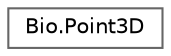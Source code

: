 digraph "Graphical Class Hierarchy"
{
 // LATEX_PDF_SIZE
  bgcolor="transparent";
  edge [fontname=Helvetica,fontsize=10,labelfontname=Helvetica,labelfontsize=10];
  node [fontname=Helvetica,fontsize=10,shape=box,height=0.2,width=0.4];
  rankdir="LR";
  Node0 [label="Bio.Point3D",height=0.2,width=0.4,color="grey40", fillcolor="white", style="filled",URL="$struct_bio_1_1_point3_d.html",tooltip=" "];
}
